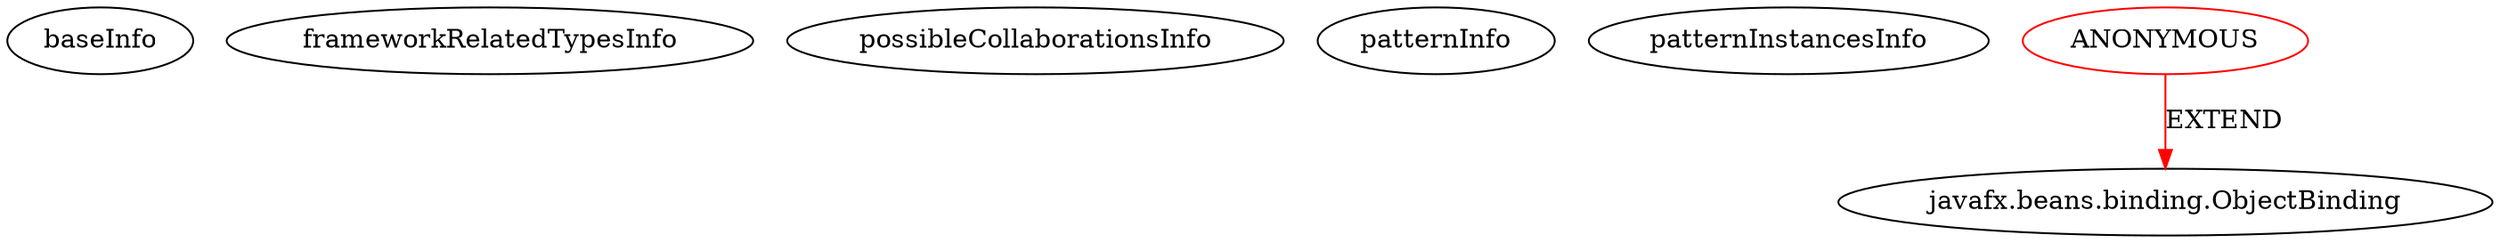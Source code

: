 digraph {
baseInfo[graphId=4365,category="pattern",isAnonymous=true,possibleRelation=false]
frameworkRelatedTypesInfo[0="javafx.beans.binding.ObjectBinding"]
possibleCollaborationsInfo[]
patternInfo[frequency=2.0,patternRootClient=0]
patternInstancesInfo[0="sannies-isoviewer-fx~/sannies-isoviewer-fx/isoviewer-fx-master/src/main/java/com/googlecode/mp4parser/mp4inspector/BoxPane.java~javafx.beans.value.ObservableValue call(javafx.scene.control.TableColumn.CellDataFeatures)~4080",1="james-d-TicTacToe~/james-d-TicTacToe/TicTacToe-master/src/tictactoe/Game.java~void createGameStatusBinding()~3263"]
1[label="javafx.beans.binding.ObjectBinding",vertexType="FRAMEWORK_CLASS_TYPE",isFrameworkType=false]
0[label="ANONYMOUS",vertexType="ROOT_ANONYMOUS_DECLARATION",isFrameworkType=false,color=red]
0->1[label="EXTEND",color=red]
}
